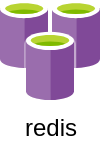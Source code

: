 <mxfile version="14.5.10" type="github">
  <diagram id="OrDDOOp5G-RsiYh1gpby" name="Page-1">
    <mxGraphModel dx="1042" dy="750" grid="1" gridSize="10" guides="1" tooltips="1" connect="1" arrows="1" fold="1" page="1" pageScale="1" pageWidth="827" pageHeight="1169" math="0" shadow="0">
      <root>
        <mxCell id="0" />
        <mxCell id="1" parent="0" />
        <mxCell id="T_tN1QSZm3qy5hiVaArP-1" value="redis" style="aspect=fixed;html=1;points=[];align=center;image;fontSize=12;image=img/lib/mscae/Azure_Cache_for_Redis.svg;" vertex="1" parent="1">
          <mxGeometry x="150" y="290" width="50" height="50" as="geometry" />
        </mxCell>
      </root>
    </mxGraphModel>
  </diagram>
</mxfile>
